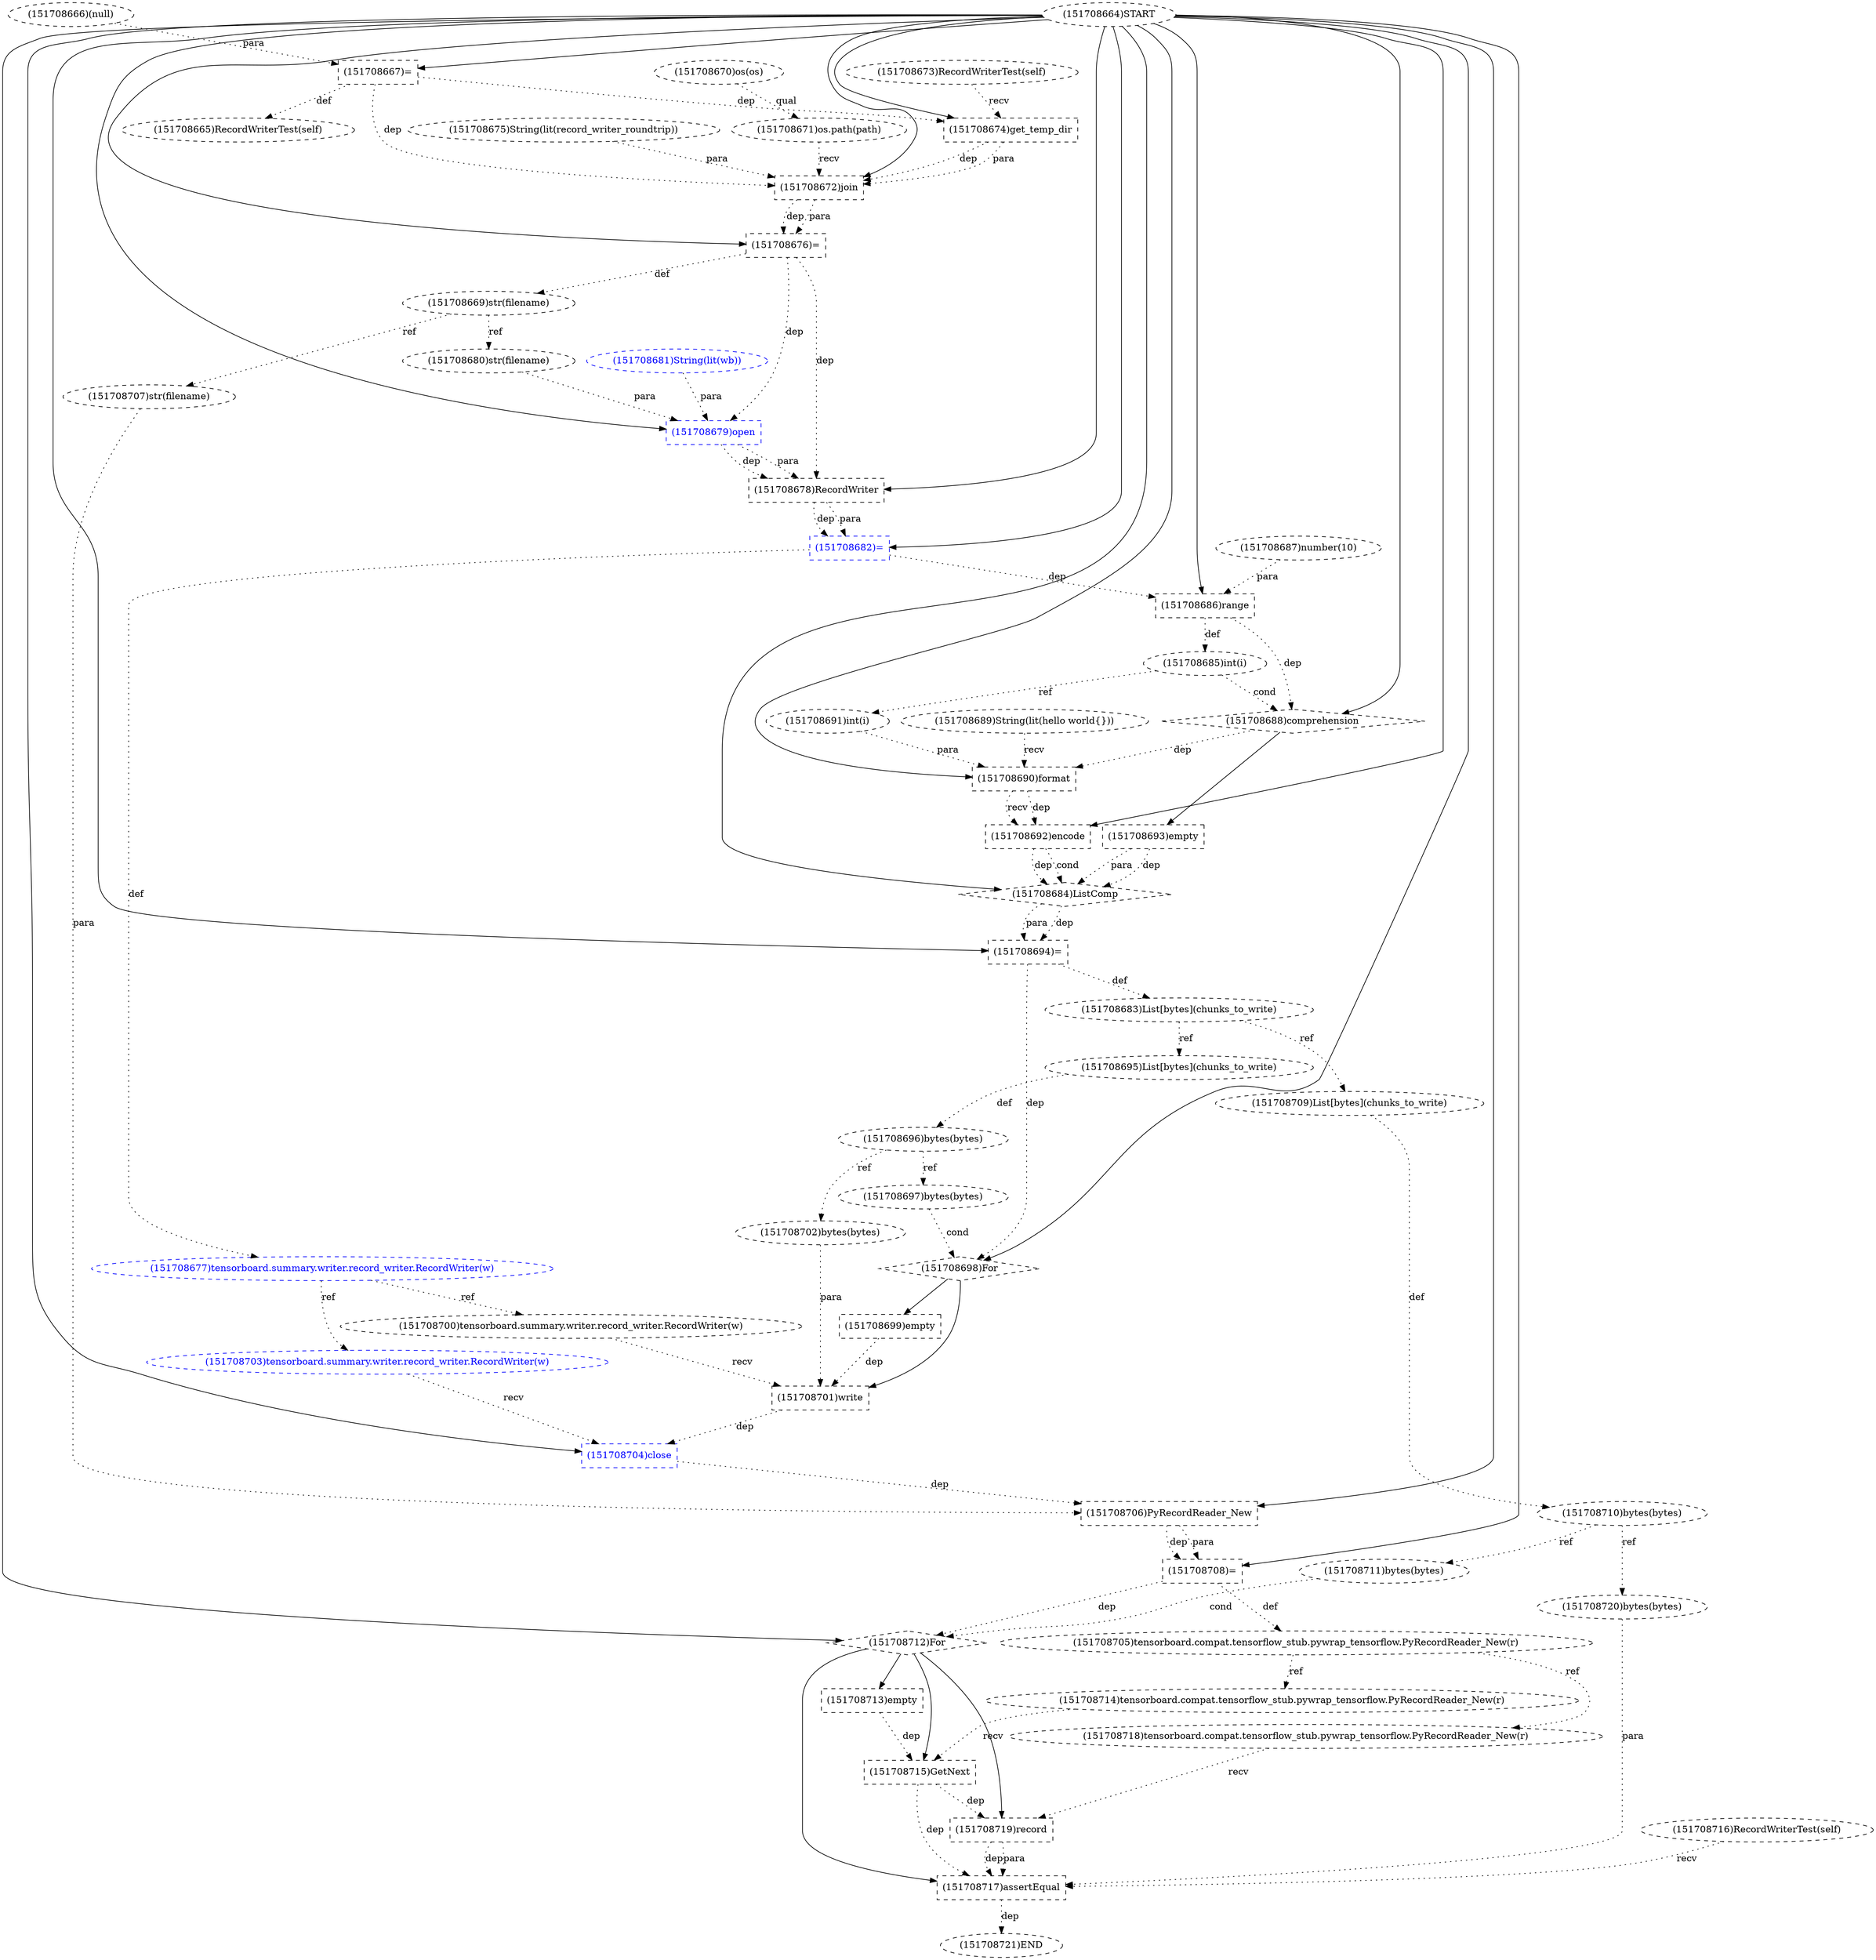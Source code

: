 digraph G {
1 [label="(151708667)=" shape=box style=dashed]
2 [label="(151708673)RecordWriterTest(self)" shape=ellipse style=dashed]
3 [label="(151708704)close" shape=box style=dashed color=blue fontcolor=blue]
4 [label="(151708715)GetNext" shape=box style=dashed]
5 [label="(151708681)String(lit(wb))" shape=ellipse style=dashed color=blue fontcolor=blue]
6 [label="(151708690)format" shape=box style=dashed]
7 [label="(151708711)bytes(bytes)" shape=ellipse style=dashed]
8 [label="(151708670)os(os)" shape=ellipse style=dashed]
9 [label="(151708719)record" shape=box style=dashed]
10 [label="(151708712)For" shape=diamond style=dashed]
11 [label="(151708697)bytes(bytes)" shape=ellipse style=dashed]
12 [label="(151708709)List[bytes](chunks_to_write)" shape=ellipse style=dashed]
13 [label="(151708689)String(lit(hello world{}))" shape=ellipse style=dashed]
14 [label="(151708669)str(filename)" shape=ellipse style=dashed]
15 [label="(151708696)bytes(bytes)" shape=ellipse style=dashed]
16 [label="(151708674)get_temp_dir" shape=box style=dashed]
17 [label="(151708708)=" shape=box style=dashed]
18 [label="(151708700)tensorboard.summary.writer.record_writer.RecordWriter(w)" shape=ellipse style=dashed]
19 [label="(151708679)open" shape=box style=dashed color=blue fontcolor=blue]
20 [label="(151708718)tensorboard.compat.tensorflow_stub.pywrap_tensorflow.PyRecordReader_New(r)" shape=ellipse style=dashed]
21 [label="(151708665)RecordWriterTest(self)" shape=ellipse style=dashed]
22 [label="(151708693)empty" shape=box style=dashed]
23 [label="(151708720)bytes(bytes)" shape=ellipse style=dashed]
24 [label="(151708677)tensorboard.summary.writer.record_writer.RecordWriter(w)" shape=ellipse style=dashed color=blue fontcolor=blue]
25 [label="(151708703)tensorboard.summary.writer.record_writer.RecordWriter(w)" shape=ellipse style=dashed color=blue fontcolor=blue]
26 [label="(151708672)join" shape=box style=dashed]
27 [label="(151708683)List[bytes](chunks_to_write)" shape=ellipse style=dashed]
28 [label="(151708680)str(filename)" shape=ellipse style=dashed]
29 [label="(151708678)RecordWriter" shape=box style=dashed]
30 [label="(151708710)bytes(bytes)" shape=ellipse style=dashed]
31 [label="(151708714)tensorboard.compat.tensorflow_stub.pywrap_tensorflow.PyRecordReader_New(r)" shape=ellipse style=dashed]
32 [label="(151708706)PyRecordReader_New" shape=box style=dashed]
33 [label="(151708717)assertEqual" shape=box style=dashed]
34 [label="(151708721)END" style=dashed]
35 [label="(151708694)=" shape=box style=dashed]
36 [label="(151708707)str(filename)" shape=ellipse style=dashed]
37 [label="(151708702)bytes(bytes)" shape=ellipse style=dashed]
38 [label="(151708691)int(i)" shape=ellipse style=dashed]
39 [label="(151708692)encode" shape=box style=dashed]
40 [label="(151708699)empty" shape=box style=dashed]
41 [label="(151708688)comprehension" shape=diamond style=dashed]
42 [label="(151708705)tensorboard.compat.tensorflow_stub.pywrap_tensorflow.PyRecordReader_New(r)" shape=ellipse style=dashed]
43 [label="(151708716)RecordWriterTest(self)" shape=ellipse style=dashed]
44 [label="(151708671)os.path(path)" shape=ellipse style=dashed]
45 [label="(151708713)empty" shape=box style=dashed]
46 [label="(151708675)String(lit(record_writer_roundtrip))" shape=ellipse style=dashed]
47 [label="(151708684)ListComp" shape=diamond style=dashed]
48 [label="(151708685)int(i)" shape=ellipse style=dashed]
49 [label="(151708701)write" shape=box style=dashed]
50 [label="(151708664)START" style=dashed]
51 [label="(151708682)=" shape=box style=dashed color=blue fontcolor=blue]
52 [label="(151708686)range" shape=box style=dashed]
53 [label="(151708695)List[bytes](chunks_to_write)" shape=ellipse style=dashed]
54 [label="(151708666)(null)" shape=ellipse style=dashed]
55 [label="(151708676)=" shape=box style=dashed]
56 [label="(151708687)number(10)" shape=ellipse style=dashed]
57 [label="(151708698)For" shape=diamond style=dashed]
50 -> 1 [label="" style=solid];
54 -> 1 [label="para" style=dotted];
50 -> 3 [label="" style=solid];
25 -> 3 [label="recv" style=dotted];
49 -> 3 [label="dep" style=dotted];
10 -> 4 [label="" style=solid];
31 -> 4 [label="recv" style=dotted];
45 -> 4 [label="dep" style=dotted];
50 -> 6 [label="" style=solid];
13 -> 6 [label="recv" style=dotted];
38 -> 6 [label="para" style=dotted];
41 -> 6 [label="dep" style=dotted];
30 -> 7 [label="ref" style=dotted];
10 -> 9 [label="" style=solid];
20 -> 9 [label="recv" style=dotted];
4 -> 9 [label="dep" style=dotted];
50 -> 10 [label="" style=solid];
7 -> 10 [label="cond" style=dotted];
17 -> 10 [label="dep" style=dotted];
15 -> 11 [label="ref" style=dotted];
27 -> 12 [label="ref" style=dotted];
55 -> 14 [label="def" style=dotted];
53 -> 15 [label="def" style=dotted];
50 -> 16 [label="" style=solid];
2 -> 16 [label="recv" style=dotted];
1 -> 16 [label="dep" style=dotted];
50 -> 17 [label="" style=solid];
32 -> 17 [label="dep" style=dotted];
32 -> 17 [label="para" style=dotted];
24 -> 18 [label="ref" style=dotted];
50 -> 19 [label="" style=solid];
28 -> 19 [label="para" style=dotted];
5 -> 19 [label="para" style=dotted];
55 -> 19 [label="dep" style=dotted];
42 -> 20 [label="ref" style=dotted];
1 -> 21 [label="def" style=dotted];
41 -> 22 [label="" style=solid];
30 -> 23 [label="ref" style=dotted];
51 -> 24 [label="def" style=dotted];
24 -> 25 [label="ref" style=dotted];
50 -> 26 [label="" style=solid];
44 -> 26 [label="recv" style=dotted];
16 -> 26 [label="dep" style=dotted];
16 -> 26 [label="para" style=dotted];
46 -> 26 [label="para" style=dotted];
1 -> 26 [label="dep" style=dotted];
35 -> 27 [label="def" style=dotted];
14 -> 28 [label="ref" style=dotted];
50 -> 29 [label="" style=solid];
19 -> 29 [label="dep" style=dotted];
19 -> 29 [label="para" style=dotted];
55 -> 29 [label="dep" style=dotted];
12 -> 30 [label="def" style=dotted];
42 -> 31 [label="ref" style=dotted];
50 -> 32 [label="" style=solid];
36 -> 32 [label="para" style=dotted];
3 -> 32 [label="dep" style=dotted];
10 -> 33 [label="" style=solid];
43 -> 33 [label="recv" style=dotted];
9 -> 33 [label="dep" style=dotted];
9 -> 33 [label="para" style=dotted];
23 -> 33 [label="para" style=dotted];
4 -> 33 [label="dep" style=dotted];
33 -> 34 [label="dep" style=dotted];
50 -> 35 [label="" style=solid];
47 -> 35 [label="dep" style=dotted];
47 -> 35 [label="para" style=dotted];
14 -> 36 [label="ref" style=dotted];
15 -> 37 [label="ref" style=dotted];
48 -> 38 [label="ref" style=dotted];
50 -> 39 [label="" style=solid];
6 -> 39 [label="dep" style=dotted];
6 -> 39 [label="recv" style=dotted];
57 -> 40 [label="" style=solid];
50 -> 41 [label="" style=solid];
52 -> 41 [label="dep" style=dotted];
48 -> 41 [label="cond" style=dotted];
17 -> 42 [label="def" style=dotted];
8 -> 44 [label="qual" style=dotted];
10 -> 45 [label="" style=solid];
50 -> 47 [label="" style=solid];
39 -> 47 [label="dep" style=dotted];
39 -> 47 [label="cond" style=dotted];
22 -> 47 [label="dep" style=dotted];
22 -> 47 [label="para" style=dotted];
52 -> 48 [label="def" style=dotted];
57 -> 49 [label="" style=solid];
18 -> 49 [label="recv" style=dotted];
37 -> 49 [label="para" style=dotted];
40 -> 49 [label="dep" style=dotted];
50 -> 51 [label="" style=solid];
29 -> 51 [label="dep" style=dotted];
29 -> 51 [label="para" style=dotted];
50 -> 52 [label="" style=solid];
56 -> 52 [label="para" style=dotted];
51 -> 52 [label="dep" style=dotted];
27 -> 53 [label="ref" style=dotted];
50 -> 55 [label="" style=solid];
26 -> 55 [label="dep" style=dotted];
26 -> 55 [label="para" style=dotted];
50 -> 57 [label="" style=solid];
11 -> 57 [label="cond" style=dotted];
35 -> 57 [label="dep" style=dotted];
}